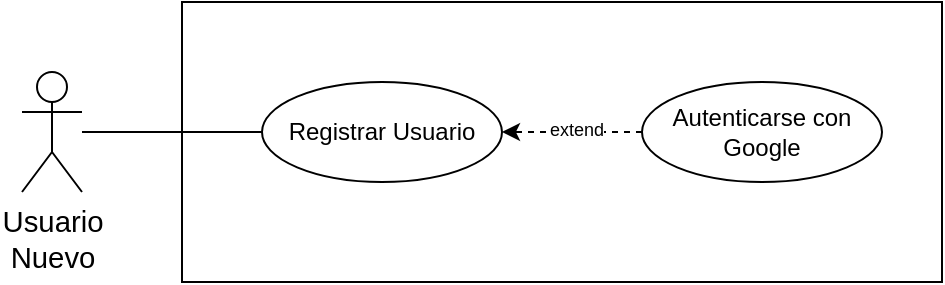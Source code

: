<mxfile version="27.1.4">
  <diagram name="Página-1" id="0XIWDUNFnCD79X5UrX8S">
    <mxGraphModel dx="679" dy="380" grid="1" gridSize="10" guides="1" tooltips="1" connect="1" arrows="1" fold="1" page="1" pageScale="1" pageWidth="827" pageHeight="1169" math="0" shadow="0">
      <root>
        <mxCell id="0" />
        <mxCell id="1" parent="0" />
        <mxCell id="ubJK6R6DK5AjlH2tbGgX-6" value="" style="rounded=0;whiteSpace=wrap;html=1;" vertex="1" parent="1">
          <mxGeometry x="140" y="70" width="380" height="140" as="geometry" />
        </mxCell>
        <mxCell id="ubJK6R6DK5AjlH2tbGgX-2" value="&lt;span id=&quot;docs-internal-guid-1241f41a-7fff-43ba-bec1-a7c40ce26745&quot; style=&quot;font-size:11pt;font-family:Calibri,sans-serif;color:#000000;background-color:transparent;font-weight:400;font-style:normal;font-variant:normal;text-decoration:none;vertical-align:baseline;white-space:pre;white-space:pre-wrap;&quot;&gt;Usuario Nuevo&lt;/span&gt;" style="shape=umlActor;verticalLabelPosition=bottom;verticalAlign=top;html=1;outlineConnect=0;" vertex="1" parent="1">
          <mxGeometry x="60" y="105" width="30" height="60" as="geometry" />
        </mxCell>
        <mxCell id="ubJK6R6DK5AjlH2tbGgX-7" value="Registrar Usuario" style="ellipse;whiteSpace=wrap;html=1;" vertex="1" parent="1">
          <mxGeometry x="180" y="110" width="120" height="50" as="geometry" />
        </mxCell>
        <mxCell id="ubJK6R6DK5AjlH2tbGgX-9" value="" style="endArrow=none;html=1;rounded=0;entryX=0;entryY=0.5;entryDx=0;entryDy=0;" edge="1" parent="1" source="ubJK6R6DK5AjlH2tbGgX-2" target="ubJK6R6DK5AjlH2tbGgX-7">
          <mxGeometry width="50" height="50" relative="1" as="geometry">
            <mxPoint x="300" y="280" as="sourcePoint" />
            <mxPoint x="350" y="230" as="targetPoint" />
          </mxGeometry>
        </mxCell>
        <mxCell id="ubJK6R6DK5AjlH2tbGgX-13" style="edgeStyle=orthogonalEdgeStyle;rounded=0;orthogonalLoop=1;jettySize=auto;html=1;exitX=0;exitY=0.5;exitDx=0;exitDy=0;entryX=1;entryY=0.5;entryDx=0;entryDy=0;dashed=1;" edge="1" parent="1" source="ubJK6R6DK5AjlH2tbGgX-10" target="ubJK6R6DK5AjlH2tbGgX-7">
          <mxGeometry relative="1" as="geometry" />
        </mxCell>
        <mxCell id="ubJK6R6DK5AjlH2tbGgX-14" value="&lt;font style=&quot;font-size: 9px;&quot;&gt;extend&lt;/font&gt;" style="edgeLabel;html=1;align=center;verticalAlign=middle;resizable=0;points=[];" vertex="1" connectable="0" parent="ubJK6R6DK5AjlH2tbGgX-13">
          <mxGeometry x="-0.049" y="-2" relative="1" as="geometry">
            <mxPoint as="offset" />
          </mxGeometry>
        </mxCell>
        <mxCell id="ubJK6R6DK5AjlH2tbGgX-10" value="Autenticarse con Google" style="ellipse;whiteSpace=wrap;html=1;" vertex="1" parent="1">
          <mxGeometry x="370" y="110" width="120" height="50" as="geometry" />
        </mxCell>
      </root>
    </mxGraphModel>
  </diagram>
</mxfile>
